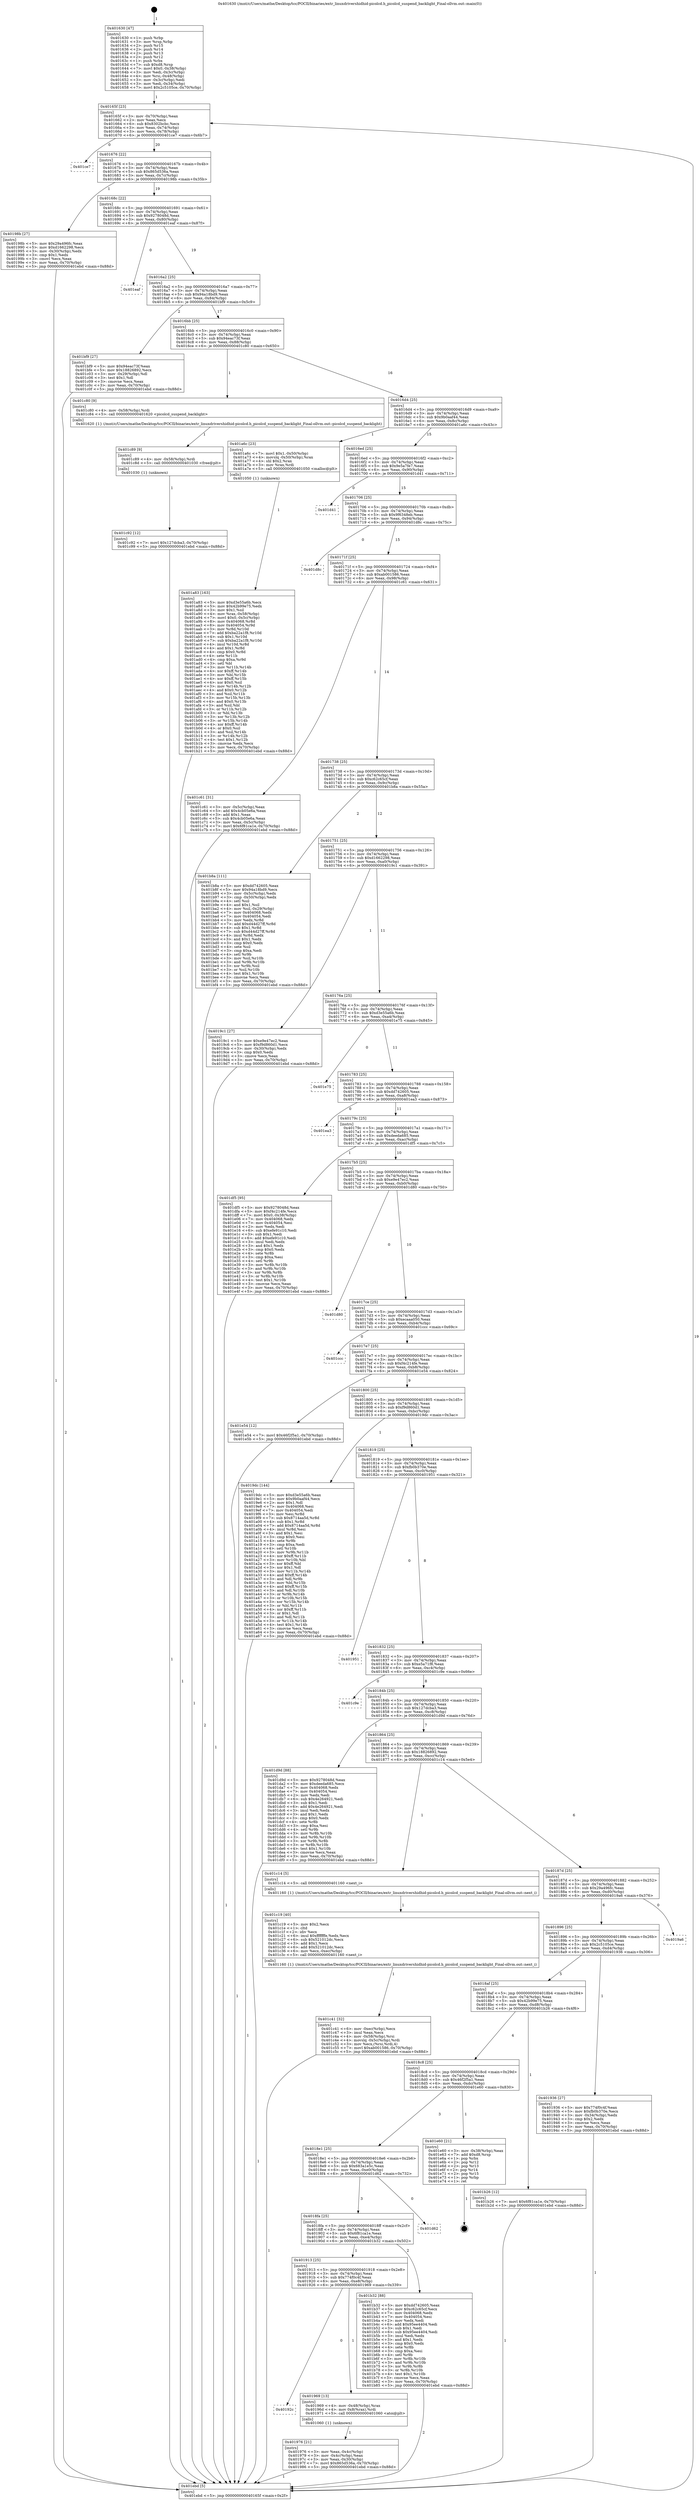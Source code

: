 digraph "0x401630" {
  label = "0x401630 (/mnt/c/Users/mathe/Desktop/tcc/POCII/binaries/extr_linuxdrivershidhid-picolcd.h_picolcd_suspend_backlight_Final-ollvm.out::main(0))"
  labelloc = "t"
  node[shape=record]

  Entry [label="",width=0.3,height=0.3,shape=circle,fillcolor=black,style=filled]
  "0x40165f" [label="{
     0x40165f [23]\l
     | [instrs]\l
     &nbsp;&nbsp;0x40165f \<+3\>: mov -0x70(%rbp),%eax\l
     &nbsp;&nbsp;0x401662 \<+2\>: mov %eax,%ecx\l
     &nbsp;&nbsp;0x401664 \<+6\>: sub $0x8302bcbc,%ecx\l
     &nbsp;&nbsp;0x40166a \<+3\>: mov %eax,-0x74(%rbp)\l
     &nbsp;&nbsp;0x40166d \<+3\>: mov %ecx,-0x78(%rbp)\l
     &nbsp;&nbsp;0x401670 \<+6\>: je 0000000000401ce7 \<main+0x6b7\>\l
  }"]
  "0x401ce7" [label="{
     0x401ce7\l
  }", style=dashed]
  "0x401676" [label="{
     0x401676 [22]\l
     | [instrs]\l
     &nbsp;&nbsp;0x401676 \<+5\>: jmp 000000000040167b \<main+0x4b\>\l
     &nbsp;&nbsp;0x40167b \<+3\>: mov -0x74(%rbp),%eax\l
     &nbsp;&nbsp;0x40167e \<+5\>: sub $0x865d536a,%eax\l
     &nbsp;&nbsp;0x401683 \<+3\>: mov %eax,-0x7c(%rbp)\l
     &nbsp;&nbsp;0x401686 \<+6\>: je 000000000040198b \<main+0x35b\>\l
  }"]
  Exit [label="",width=0.3,height=0.3,shape=circle,fillcolor=black,style=filled,peripheries=2]
  "0x40198b" [label="{
     0x40198b [27]\l
     | [instrs]\l
     &nbsp;&nbsp;0x40198b \<+5\>: mov $0x29a496fc,%eax\l
     &nbsp;&nbsp;0x401990 \<+5\>: mov $0xd1662298,%ecx\l
     &nbsp;&nbsp;0x401995 \<+3\>: mov -0x30(%rbp),%edx\l
     &nbsp;&nbsp;0x401998 \<+3\>: cmp $0x1,%edx\l
     &nbsp;&nbsp;0x40199b \<+3\>: cmovl %ecx,%eax\l
     &nbsp;&nbsp;0x40199e \<+3\>: mov %eax,-0x70(%rbp)\l
     &nbsp;&nbsp;0x4019a1 \<+5\>: jmp 0000000000401ebd \<main+0x88d\>\l
  }"]
  "0x40168c" [label="{
     0x40168c [22]\l
     | [instrs]\l
     &nbsp;&nbsp;0x40168c \<+5\>: jmp 0000000000401691 \<main+0x61\>\l
     &nbsp;&nbsp;0x401691 \<+3\>: mov -0x74(%rbp),%eax\l
     &nbsp;&nbsp;0x401694 \<+5\>: sub $0x9278048d,%eax\l
     &nbsp;&nbsp;0x401699 \<+3\>: mov %eax,-0x80(%rbp)\l
     &nbsp;&nbsp;0x40169c \<+6\>: je 0000000000401eaf \<main+0x87f\>\l
  }"]
  "0x401c92" [label="{
     0x401c92 [12]\l
     | [instrs]\l
     &nbsp;&nbsp;0x401c92 \<+7\>: movl $0x127dcba3,-0x70(%rbp)\l
     &nbsp;&nbsp;0x401c99 \<+5\>: jmp 0000000000401ebd \<main+0x88d\>\l
  }"]
  "0x401eaf" [label="{
     0x401eaf\l
  }", style=dashed]
  "0x4016a2" [label="{
     0x4016a2 [25]\l
     | [instrs]\l
     &nbsp;&nbsp;0x4016a2 \<+5\>: jmp 00000000004016a7 \<main+0x77\>\l
     &nbsp;&nbsp;0x4016a7 \<+3\>: mov -0x74(%rbp),%eax\l
     &nbsp;&nbsp;0x4016aa \<+5\>: sub $0x94a18bd9,%eax\l
     &nbsp;&nbsp;0x4016af \<+6\>: mov %eax,-0x84(%rbp)\l
     &nbsp;&nbsp;0x4016b5 \<+6\>: je 0000000000401bf9 \<main+0x5c9\>\l
  }"]
  "0x401c89" [label="{
     0x401c89 [9]\l
     | [instrs]\l
     &nbsp;&nbsp;0x401c89 \<+4\>: mov -0x58(%rbp),%rdi\l
     &nbsp;&nbsp;0x401c8d \<+5\>: call 0000000000401030 \<free@plt\>\l
     | [calls]\l
     &nbsp;&nbsp;0x401030 \{1\} (unknown)\l
  }"]
  "0x401bf9" [label="{
     0x401bf9 [27]\l
     | [instrs]\l
     &nbsp;&nbsp;0x401bf9 \<+5\>: mov $0x94eac73f,%eax\l
     &nbsp;&nbsp;0x401bfe \<+5\>: mov $0x18826892,%ecx\l
     &nbsp;&nbsp;0x401c03 \<+3\>: mov -0x29(%rbp),%dl\l
     &nbsp;&nbsp;0x401c06 \<+3\>: test $0x1,%dl\l
     &nbsp;&nbsp;0x401c09 \<+3\>: cmovne %ecx,%eax\l
     &nbsp;&nbsp;0x401c0c \<+3\>: mov %eax,-0x70(%rbp)\l
     &nbsp;&nbsp;0x401c0f \<+5\>: jmp 0000000000401ebd \<main+0x88d\>\l
  }"]
  "0x4016bb" [label="{
     0x4016bb [25]\l
     | [instrs]\l
     &nbsp;&nbsp;0x4016bb \<+5\>: jmp 00000000004016c0 \<main+0x90\>\l
     &nbsp;&nbsp;0x4016c0 \<+3\>: mov -0x74(%rbp),%eax\l
     &nbsp;&nbsp;0x4016c3 \<+5\>: sub $0x94eac73f,%eax\l
     &nbsp;&nbsp;0x4016c8 \<+6\>: mov %eax,-0x88(%rbp)\l
     &nbsp;&nbsp;0x4016ce \<+6\>: je 0000000000401c80 \<main+0x650\>\l
  }"]
  "0x401c41" [label="{
     0x401c41 [32]\l
     | [instrs]\l
     &nbsp;&nbsp;0x401c41 \<+6\>: mov -0xec(%rbp),%ecx\l
     &nbsp;&nbsp;0x401c47 \<+3\>: imul %eax,%ecx\l
     &nbsp;&nbsp;0x401c4a \<+4\>: mov -0x58(%rbp),%rsi\l
     &nbsp;&nbsp;0x401c4e \<+4\>: movslq -0x5c(%rbp),%rdi\l
     &nbsp;&nbsp;0x401c52 \<+3\>: mov %ecx,(%rsi,%rdi,4)\l
     &nbsp;&nbsp;0x401c55 \<+7\>: movl $0xab001586,-0x70(%rbp)\l
     &nbsp;&nbsp;0x401c5c \<+5\>: jmp 0000000000401ebd \<main+0x88d\>\l
  }"]
  "0x401c80" [label="{
     0x401c80 [9]\l
     | [instrs]\l
     &nbsp;&nbsp;0x401c80 \<+4\>: mov -0x58(%rbp),%rdi\l
     &nbsp;&nbsp;0x401c84 \<+5\>: call 0000000000401620 \<picolcd_suspend_backlight\>\l
     | [calls]\l
     &nbsp;&nbsp;0x401620 \{1\} (/mnt/c/Users/mathe/Desktop/tcc/POCII/binaries/extr_linuxdrivershidhid-picolcd.h_picolcd_suspend_backlight_Final-ollvm.out::picolcd_suspend_backlight)\l
  }"]
  "0x4016d4" [label="{
     0x4016d4 [25]\l
     | [instrs]\l
     &nbsp;&nbsp;0x4016d4 \<+5\>: jmp 00000000004016d9 \<main+0xa9\>\l
     &nbsp;&nbsp;0x4016d9 \<+3\>: mov -0x74(%rbp),%eax\l
     &nbsp;&nbsp;0x4016dc \<+5\>: sub $0x9b0aaf44,%eax\l
     &nbsp;&nbsp;0x4016e1 \<+6\>: mov %eax,-0x8c(%rbp)\l
     &nbsp;&nbsp;0x4016e7 \<+6\>: je 0000000000401a6c \<main+0x43c\>\l
  }"]
  "0x401c19" [label="{
     0x401c19 [40]\l
     | [instrs]\l
     &nbsp;&nbsp;0x401c19 \<+5\>: mov $0x2,%ecx\l
     &nbsp;&nbsp;0x401c1e \<+1\>: cltd\l
     &nbsp;&nbsp;0x401c1f \<+2\>: idiv %ecx\l
     &nbsp;&nbsp;0x401c21 \<+6\>: imul $0xfffffffe,%edx,%ecx\l
     &nbsp;&nbsp;0x401c27 \<+6\>: sub $0x521012dc,%ecx\l
     &nbsp;&nbsp;0x401c2d \<+3\>: add $0x1,%ecx\l
     &nbsp;&nbsp;0x401c30 \<+6\>: add $0x521012dc,%ecx\l
     &nbsp;&nbsp;0x401c36 \<+6\>: mov %ecx,-0xec(%rbp)\l
     &nbsp;&nbsp;0x401c3c \<+5\>: call 0000000000401160 \<next_i\>\l
     | [calls]\l
     &nbsp;&nbsp;0x401160 \{1\} (/mnt/c/Users/mathe/Desktop/tcc/POCII/binaries/extr_linuxdrivershidhid-picolcd.h_picolcd_suspend_backlight_Final-ollvm.out::next_i)\l
  }"]
  "0x401a6c" [label="{
     0x401a6c [23]\l
     | [instrs]\l
     &nbsp;&nbsp;0x401a6c \<+7\>: movl $0x1,-0x50(%rbp)\l
     &nbsp;&nbsp;0x401a73 \<+4\>: movslq -0x50(%rbp),%rax\l
     &nbsp;&nbsp;0x401a77 \<+4\>: shl $0x2,%rax\l
     &nbsp;&nbsp;0x401a7b \<+3\>: mov %rax,%rdi\l
     &nbsp;&nbsp;0x401a7e \<+5\>: call 0000000000401050 \<malloc@plt\>\l
     | [calls]\l
     &nbsp;&nbsp;0x401050 \{1\} (unknown)\l
  }"]
  "0x4016ed" [label="{
     0x4016ed [25]\l
     | [instrs]\l
     &nbsp;&nbsp;0x4016ed \<+5\>: jmp 00000000004016f2 \<main+0xc2\>\l
     &nbsp;&nbsp;0x4016f2 \<+3\>: mov -0x74(%rbp),%eax\l
     &nbsp;&nbsp;0x4016f5 \<+5\>: sub $0x9e5a7fe7,%eax\l
     &nbsp;&nbsp;0x4016fa \<+6\>: mov %eax,-0x90(%rbp)\l
     &nbsp;&nbsp;0x401700 \<+6\>: je 0000000000401d41 \<main+0x711\>\l
  }"]
  "0x401a83" [label="{
     0x401a83 [163]\l
     | [instrs]\l
     &nbsp;&nbsp;0x401a83 \<+5\>: mov $0xd3e55a6b,%ecx\l
     &nbsp;&nbsp;0x401a88 \<+5\>: mov $0x42b99e75,%edx\l
     &nbsp;&nbsp;0x401a8d \<+3\>: mov $0x1,%sil\l
     &nbsp;&nbsp;0x401a90 \<+4\>: mov %rax,-0x58(%rbp)\l
     &nbsp;&nbsp;0x401a94 \<+7\>: movl $0x0,-0x5c(%rbp)\l
     &nbsp;&nbsp;0x401a9b \<+8\>: mov 0x404068,%r8d\l
     &nbsp;&nbsp;0x401aa3 \<+8\>: mov 0x404054,%r9d\l
     &nbsp;&nbsp;0x401aab \<+3\>: mov %r8d,%r10d\l
     &nbsp;&nbsp;0x401aae \<+7\>: add $0xba22a1f8,%r10d\l
     &nbsp;&nbsp;0x401ab5 \<+4\>: sub $0x1,%r10d\l
     &nbsp;&nbsp;0x401ab9 \<+7\>: sub $0xba22a1f8,%r10d\l
     &nbsp;&nbsp;0x401ac0 \<+4\>: imul %r10d,%r8d\l
     &nbsp;&nbsp;0x401ac4 \<+4\>: and $0x1,%r8d\l
     &nbsp;&nbsp;0x401ac8 \<+4\>: cmp $0x0,%r8d\l
     &nbsp;&nbsp;0x401acc \<+4\>: sete %r11b\l
     &nbsp;&nbsp;0x401ad0 \<+4\>: cmp $0xa,%r9d\l
     &nbsp;&nbsp;0x401ad4 \<+3\>: setl %bl\l
     &nbsp;&nbsp;0x401ad7 \<+3\>: mov %r11b,%r14b\l
     &nbsp;&nbsp;0x401ada \<+4\>: xor $0xff,%r14b\l
     &nbsp;&nbsp;0x401ade \<+3\>: mov %bl,%r15b\l
     &nbsp;&nbsp;0x401ae1 \<+4\>: xor $0xff,%r15b\l
     &nbsp;&nbsp;0x401ae5 \<+4\>: xor $0x0,%sil\l
     &nbsp;&nbsp;0x401ae9 \<+3\>: mov %r14b,%r12b\l
     &nbsp;&nbsp;0x401aec \<+4\>: and $0x0,%r12b\l
     &nbsp;&nbsp;0x401af0 \<+3\>: and %sil,%r11b\l
     &nbsp;&nbsp;0x401af3 \<+3\>: mov %r15b,%r13b\l
     &nbsp;&nbsp;0x401af6 \<+4\>: and $0x0,%r13b\l
     &nbsp;&nbsp;0x401afa \<+3\>: and %sil,%bl\l
     &nbsp;&nbsp;0x401afd \<+3\>: or %r11b,%r12b\l
     &nbsp;&nbsp;0x401b00 \<+3\>: or %bl,%r13b\l
     &nbsp;&nbsp;0x401b03 \<+3\>: xor %r13b,%r12b\l
     &nbsp;&nbsp;0x401b06 \<+3\>: or %r15b,%r14b\l
     &nbsp;&nbsp;0x401b09 \<+4\>: xor $0xff,%r14b\l
     &nbsp;&nbsp;0x401b0d \<+4\>: or $0x0,%sil\l
     &nbsp;&nbsp;0x401b11 \<+3\>: and %sil,%r14b\l
     &nbsp;&nbsp;0x401b14 \<+3\>: or %r14b,%r12b\l
     &nbsp;&nbsp;0x401b17 \<+4\>: test $0x1,%r12b\l
     &nbsp;&nbsp;0x401b1b \<+3\>: cmovne %edx,%ecx\l
     &nbsp;&nbsp;0x401b1e \<+3\>: mov %ecx,-0x70(%rbp)\l
     &nbsp;&nbsp;0x401b21 \<+5\>: jmp 0000000000401ebd \<main+0x88d\>\l
  }"]
  "0x401d41" [label="{
     0x401d41\l
  }", style=dashed]
  "0x401706" [label="{
     0x401706 [25]\l
     | [instrs]\l
     &nbsp;&nbsp;0x401706 \<+5\>: jmp 000000000040170b \<main+0xdb\>\l
     &nbsp;&nbsp;0x40170b \<+3\>: mov -0x74(%rbp),%eax\l
     &nbsp;&nbsp;0x40170e \<+5\>: sub $0x9f6348eb,%eax\l
     &nbsp;&nbsp;0x401713 \<+6\>: mov %eax,-0x94(%rbp)\l
     &nbsp;&nbsp;0x401719 \<+6\>: je 0000000000401d8c \<main+0x75c\>\l
  }"]
  "0x401976" [label="{
     0x401976 [21]\l
     | [instrs]\l
     &nbsp;&nbsp;0x401976 \<+3\>: mov %eax,-0x4c(%rbp)\l
     &nbsp;&nbsp;0x401979 \<+3\>: mov -0x4c(%rbp),%eax\l
     &nbsp;&nbsp;0x40197c \<+3\>: mov %eax,-0x30(%rbp)\l
     &nbsp;&nbsp;0x40197f \<+7\>: movl $0x865d536a,-0x70(%rbp)\l
     &nbsp;&nbsp;0x401986 \<+5\>: jmp 0000000000401ebd \<main+0x88d\>\l
  }"]
  "0x401d8c" [label="{
     0x401d8c\l
  }", style=dashed]
  "0x40171f" [label="{
     0x40171f [25]\l
     | [instrs]\l
     &nbsp;&nbsp;0x40171f \<+5\>: jmp 0000000000401724 \<main+0xf4\>\l
     &nbsp;&nbsp;0x401724 \<+3\>: mov -0x74(%rbp),%eax\l
     &nbsp;&nbsp;0x401727 \<+5\>: sub $0xab001586,%eax\l
     &nbsp;&nbsp;0x40172c \<+6\>: mov %eax,-0x98(%rbp)\l
     &nbsp;&nbsp;0x401732 \<+6\>: je 0000000000401c61 \<main+0x631\>\l
  }"]
  "0x40192c" [label="{
     0x40192c\l
  }", style=dashed]
  "0x401c61" [label="{
     0x401c61 [31]\l
     | [instrs]\l
     &nbsp;&nbsp;0x401c61 \<+3\>: mov -0x5c(%rbp),%eax\l
     &nbsp;&nbsp;0x401c64 \<+5\>: add $0x4cb05e6a,%eax\l
     &nbsp;&nbsp;0x401c69 \<+3\>: add $0x1,%eax\l
     &nbsp;&nbsp;0x401c6c \<+5\>: sub $0x4cb05e6a,%eax\l
     &nbsp;&nbsp;0x401c71 \<+3\>: mov %eax,-0x5c(%rbp)\l
     &nbsp;&nbsp;0x401c74 \<+7\>: movl $0x6f81ca1e,-0x70(%rbp)\l
     &nbsp;&nbsp;0x401c7b \<+5\>: jmp 0000000000401ebd \<main+0x88d\>\l
  }"]
  "0x401738" [label="{
     0x401738 [25]\l
     | [instrs]\l
     &nbsp;&nbsp;0x401738 \<+5\>: jmp 000000000040173d \<main+0x10d\>\l
     &nbsp;&nbsp;0x40173d \<+3\>: mov -0x74(%rbp),%eax\l
     &nbsp;&nbsp;0x401740 \<+5\>: sub $0xc62c65cf,%eax\l
     &nbsp;&nbsp;0x401745 \<+6\>: mov %eax,-0x9c(%rbp)\l
     &nbsp;&nbsp;0x40174b \<+6\>: je 0000000000401b8a \<main+0x55a\>\l
  }"]
  "0x401969" [label="{
     0x401969 [13]\l
     | [instrs]\l
     &nbsp;&nbsp;0x401969 \<+4\>: mov -0x48(%rbp),%rax\l
     &nbsp;&nbsp;0x40196d \<+4\>: mov 0x8(%rax),%rdi\l
     &nbsp;&nbsp;0x401971 \<+5\>: call 0000000000401060 \<atoi@plt\>\l
     | [calls]\l
     &nbsp;&nbsp;0x401060 \{1\} (unknown)\l
  }"]
  "0x401b8a" [label="{
     0x401b8a [111]\l
     | [instrs]\l
     &nbsp;&nbsp;0x401b8a \<+5\>: mov $0xdd742605,%eax\l
     &nbsp;&nbsp;0x401b8f \<+5\>: mov $0x94a18bd9,%ecx\l
     &nbsp;&nbsp;0x401b94 \<+3\>: mov -0x5c(%rbp),%edx\l
     &nbsp;&nbsp;0x401b97 \<+3\>: cmp -0x50(%rbp),%edx\l
     &nbsp;&nbsp;0x401b9a \<+4\>: setl %sil\l
     &nbsp;&nbsp;0x401b9e \<+4\>: and $0x1,%sil\l
     &nbsp;&nbsp;0x401ba2 \<+4\>: mov %sil,-0x29(%rbp)\l
     &nbsp;&nbsp;0x401ba6 \<+7\>: mov 0x404068,%edx\l
     &nbsp;&nbsp;0x401bad \<+7\>: mov 0x404054,%edi\l
     &nbsp;&nbsp;0x401bb4 \<+3\>: mov %edx,%r8d\l
     &nbsp;&nbsp;0x401bb7 \<+7\>: add $0xd44d27ff,%r8d\l
     &nbsp;&nbsp;0x401bbe \<+4\>: sub $0x1,%r8d\l
     &nbsp;&nbsp;0x401bc2 \<+7\>: sub $0xd44d27ff,%r8d\l
     &nbsp;&nbsp;0x401bc9 \<+4\>: imul %r8d,%edx\l
     &nbsp;&nbsp;0x401bcd \<+3\>: and $0x1,%edx\l
     &nbsp;&nbsp;0x401bd0 \<+3\>: cmp $0x0,%edx\l
     &nbsp;&nbsp;0x401bd3 \<+4\>: sete %sil\l
     &nbsp;&nbsp;0x401bd7 \<+3\>: cmp $0xa,%edi\l
     &nbsp;&nbsp;0x401bda \<+4\>: setl %r9b\l
     &nbsp;&nbsp;0x401bde \<+3\>: mov %sil,%r10b\l
     &nbsp;&nbsp;0x401be1 \<+3\>: and %r9b,%r10b\l
     &nbsp;&nbsp;0x401be4 \<+3\>: xor %r9b,%sil\l
     &nbsp;&nbsp;0x401be7 \<+3\>: or %sil,%r10b\l
     &nbsp;&nbsp;0x401bea \<+4\>: test $0x1,%r10b\l
     &nbsp;&nbsp;0x401bee \<+3\>: cmovne %ecx,%eax\l
     &nbsp;&nbsp;0x401bf1 \<+3\>: mov %eax,-0x70(%rbp)\l
     &nbsp;&nbsp;0x401bf4 \<+5\>: jmp 0000000000401ebd \<main+0x88d\>\l
  }"]
  "0x401751" [label="{
     0x401751 [25]\l
     | [instrs]\l
     &nbsp;&nbsp;0x401751 \<+5\>: jmp 0000000000401756 \<main+0x126\>\l
     &nbsp;&nbsp;0x401756 \<+3\>: mov -0x74(%rbp),%eax\l
     &nbsp;&nbsp;0x401759 \<+5\>: sub $0xd1662298,%eax\l
     &nbsp;&nbsp;0x40175e \<+6\>: mov %eax,-0xa0(%rbp)\l
     &nbsp;&nbsp;0x401764 \<+6\>: je 00000000004019c1 \<main+0x391\>\l
  }"]
  "0x401913" [label="{
     0x401913 [25]\l
     | [instrs]\l
     &nbsp;&nbsp;0x401913 \<+5\>: jmp 0000000000401918 \<main+0x2e8\>\l
     &nbsp;&nbsp;0x401918 \<+3\>: mov -0x74(%rbp),%eax\l
     &nbsp;&nbsp;0x40191b \<+5\>: sub $0x774f0c4f,%eax\l
     &nbsp;&nbsp;0x401920 \<+6\>: mov %eax,-0xe8(%rbp)\l
     &nbsp;&nbsp;0x401926 \<+6\>: je 0000000000401969 \<main+0x339\>\l
  }"]
  "0x4019c1" [label="{
     0x4019c1 [27]\l
     | [instrs]\l
     &nbsp;&nbsp;0x4019c1 \<+5\>: mov $0xe9e47ec2,%eax\l
     &nbsp;&nbsp;0x4019c6 \<+5\>: mov $0xf9d860d1,%ecx\l
     &nbsp;&nbsp;0x4019cb \<+3\>: mov -0x30(%rbp),%edx\l
     &nbsp;&nbsp;0x4019ce \<+3\>: cmp $0x0,%edx\l
     &nbsp;&nbsp;0x4019d1 \<+3\>: cmove %ecx,%eax\l
     &nbsp;&nbsp;0x4019d4 \<+3\>: mov %eax,-0x70(%rbp)\l
     &nbsp;&nbsp;0x4019d7 \<+5\>: jmp 0000000000401ebd \<main+0x88d\>\l
  }"]
  "0x40176a" [label="{
     0x40176a [25]\l
     | [instrs]\l
     &nbsp;&nbsp;0x40176a \<+5\>: jmp 000000000040176f \<main+0x13f\>\l
     &nbsp;&nbsp;0x40176f \<+3\>: mov -0x74(%rbp),%eax\l
     &nbsp;&nbsp;0x401772 \<+5\>: sub $0xd3e55a6b,%eax\l
     &nbsp;&nbsp;0x401777 \<+6\>: mov %eax,-0xa4(%rbp)\l
     &nbsp;&nbsp;0x40177d \<+6\>: je 0000000000401e75 \<main+0x845\>\l
  }"]
  "0x401b32" [label="{
     0x401b32 [88]\l
     | [instrs]\l
     &nbsp;&nbsp;0x401b32 \<+5\>: mov $0xdd742605,%eax\l
     &nbsp;&nbsp;0x401b37 \<+5\>: mov $0xc62c65cf,%ecx\l
     &nbsp;&nbsp;0x401b3c \<+7\>: mov 0x404068,%edx\l
     &nbsp;&nbsp;0x401b43 \<+7\>: mov 0x404054,%esi\l
     &nbsp;&nbsp;0x401b4a \<+2\>: mov %edx,%edi\l
     &nbsp;&nbsp;0x401b4c \<+6\>: add $0x95ee4404,%edi\l
     &nbsp;&nbsp;0x401b52 \<+3\>: sub $0x1,%edi\l
     &nbsp;&nbsp;0x401b55 \<+6\>: sub $0x95ee4404,%edi\l
     &nbsp;&nbsp;0x401b5b \<+3\>: imul %edi,%edx\l
     &nbsp;&nbsp;0x401b5e \<+3\>: and $0x1,%edx\l
     &nbsp;&nbsp;0x401b61 \<+3\>: cmp $0x0,%edx\l
     &nbsp;&nbsp;0x401b64 \<+4\>: sete %r8b\l
     &nbsp;&nbsp;0x401b68 \<+3\>: cmp $0xa,%esi\l
     &nbsp;&nbsp;0x401b6b \<+4\>: setl %r9b\l
     &nbsp;&nbsp;0x401b6f \<+3\>: mov %r8b,%r10b\l
     &nbsp;&nbsp;0x401b72 \<+3\>: and %r9b,%r10b\l
     &nbsp;&nbsp;0x401b75 \<+3\>: xor %r9b,%r8b\l
     &nbsp;&nbsp;0x401b78 \<+3\>: or %r8b,%r10b\l
     &nbsp;&nbsp;0x401b7b \<+4\>: test $0x1,%r10b\l
     &nbsp;&nbsp;0x401b7f \<+3\>: cmovne %ecx,%eax\l
     &nbsp;&nbsp;0x401b82 \<+3\>: mov %eax,-0x70(%rbp)\l
     &nbsp;&nbsp;0x401b85 \<+5\>: jmp 0000000000401ebd \<main+0x88d\>\l
  }"]
  "0x401e75" [label="{
     0x401e75\l
  }", style=dashed]
  "0x401783" [label="{
     0x401783 [25]\l
     | [instrs]\l
     &nbsp;&nbsp;0x401783 \<+5\>: jmp 0000000000401788 \<main+0x158\>\l
     &nbsp;&nbsp;0x401788 \<+3\>: mov -0x74(%rbp),%eax\l
     &nbsp;&nbsp;0x40178b \<+5\>: sub $0xdd742605,%eax\l
     &nbsp;&nbsp;0x401790 \<+6\>: mov %eax,-0xa8(%rbp)\l
     &nbsp;&nbsp;0x401796 \<+6\>: je 0000000000401ea3 \<main+0x873\>\l
  }"]
  "0x4018fa" [label="{
     0x4018fa [25]\l
     | [instrs]\l
     &nbsp;&nbsp;0x4018fa \<+5\>: jmp 00000000004018ff \<main+0x2cf\>\l
     &nbsp;&nbsp;0x4018ff \<+3\>: mov -0x74(%rbp),%eax\l
     &nbsp;&nbsp;0x401902 \<+5\>: sub $0x6f81ca1e,%eax\l
     &nbsp;&nbsp;0x401907 \<+6\>: mov %eax,-0xe4(%rbp)\l
     &nbsp;&nbsp;0x40190d \<+6\>: je 0000000000401b32 \<main+0x502\>\l
  }"]
  "0x401ea3" [label="{
     0x401ea3\l
  }", style=dashed]
  "0x40179c" [label="{
     0x40179c [25]\l
     | [instrs]\l
     &nbsp;&nbsp;0x40179c \<+5\>: jmp 00000000004017a1 \<main+0x171\>\l
     &nbsp;&nbsp;0x4017a1 \<+3\>: mov -0x74(%rbp),%eax\l
     &nbsp;&nbsp;0x4017a4 \<+5\>: sub $0xdeeda685,%eax\l
     &nbsp;&nbsp;0x4017a9 \<+6\>: mov %eax,-0xac(%rbp)\l
     &nbsp;&nbsp;0x4017af \<+6\>: je 0000000000401df5 \<main+0x7c5\>\l
  }"]
  "0x401d62" [label="{
     0x401d62\l
  }", style=dashed]
  "0x401df5" [label="{
     0x401df5 [95]\l
     | [instrs]\l
     &nbsp;&nbsp;0x401df5 \<+5\>: mov $0x9278048d,%eax\l
     &nbsp;&nbsp;0x401dfa \<+5\>: mov $0xf4c214fe,%ecx\l
     &nbsp;&nbsp;0x401dff \<+7\>: movl $0x0,-0x38(%rbp)\l
     &nbsp;&nbsp;0x401e06 \<+7\>: mov 0x404068,%edx\l
     &nbsp;&nbsp;0x401e0d \<+7\>: mov 0x404054,%esi\l
     &nbsp;&nbsp;0x401e14 \<+2\>: mov %edx,%edi\l
     &nbsp;&nbsp;0x401e16 \<+6\>: sub $0xefe91c10,%edi\l
     &nbsp;&nbsp;0x401e1c \<+3\>: sub $0x1,%edi\l
     &nbsp;&nbsp;0x401e1f \<+6\>: add $0xefe91c10,%edi\l
     &nbsp;&nbsp;0x401e25 \<+3\>: imul %edi,%edx\l
     &nbsp;&nbsp;0x401e28 \<+3\>: and $0x1,%edx\l
     &nbsp;&nbsp;0x401e2b \<+3\>: cmp $0x0,%edx\l
     &nbsp;&nbsp;0x401e2e \<+4\>: sete %r8b\l
     &nbsp;&nbsp;0x401e32 \<+3\>: cmp $0xa,%esi\l
     &nbsp;&nbsp;0x401e35 \<+4\>: setl %r9b\l
     &nbsp;&nbsp;0x401e39 \<+3\>: mov %r8b,%r10b\l
     &nbsp;&nbsp;0x401e3c \<+3\>: and %r9b,%r10b\l
     &nbsp;&nbsp;0x401e3f \<+3\>: xor %r9b,%r8b\l
     &nbsp;&nbsp;0x401e42 \<+3\>: or %r8b,%r10b\l
     &nbsp;&nbsp;0x401e45 \<+4\>: test $0x1,%r10b\l
     &nbsp;&nbsp;0x401e49 \<+3\>: cmovne %ecx,%eax\l
     &nbsp;&nbsp;0x401e4c \<+3\>: mov %eax,-0x70(%rbp)\l
     &nbsp;&nbsp;0x401e4f \<+5\>: jmp 0000000000401ebd \<main+0x88d\>\l
  }"]
  "0x4017b5" [label="{
     0x4017b5 [25]\l
     | [instrs]\l
     &nbsp;&nbsp;0x4017b5 \<+5\>: jmp 00000000004017ba \<main+0x18a\>\l
     &nbsp;&nbsp;0x4017ba \<+3\>: mov -0x74(%rbp),%eax\l
     &nbsp;&nbsp;0x4017bd \<+5\>: sub $0xe9e47ec2,%eax\l
     &nbsp;&nbsp;0x4017c2 \<+6\>: mov %eax,-0xb0(%rbp)\l
     &nbsp;&nbsp;0x4017c8 \<+6\>: je 0000000000401d80 \<main+0x750\>\l
  }"]
  "0x4018e1" [label="{
     0x4018e1 [25]\l
     | [instrs]\l
     &nbsp;&nbsp;0x4018e1 \<+5\>: jmp 00000000004018e6 \<main+0x2b6\>\l
     &nbsp;&nbsp;0x4018e6 \<+3\>: mov -0x74(%rbp),%eax\l
     &nbsp;&nbsp;0x4018e9 \<+5\>: sub $0x683a1e5c,%eax\l
     &nbsp;&nbsp;0x4018ee \<+6\>: mov %eax,-0xe0(%rbp)\l
     &nbsp;&nbsp;0x4018f4 \<+6\>: je 0000000000401d62 \<main+0x732\>\l
  }"]
  "0x401d80" [label="{
     0x401d80\l
  }", style=dashed]
  "0x4017ce" [label="{
     0x4017ce [25]\l
     | [instrs]\l
     &nbsp;&nbsp;0x4017ce \<+5\>: jmp 00000000004017d3 \<main+0x1a3\>\l
     &nbsp;&nbsp;0x4017d3 \<+3\>: mov -0x74(%rbp),%eax\l
     &nbsp;&nbsp;0x4017d6 \<+5\>: sub $0xecaaa050,%eax\l
     &nbsp;&nbsp;0x4017db \<+6\>: mov %eax,-0xb4(%rbp)\l
     &nbsp;&nbsp;0x4017e1 \<+6\>: je 0000000000401ccc \<main+0x69c\>\l
  }"]
  "0x401e60" [label="{
     0x401e60 [21]\l
     | [instrs]\l
     &nbsp;&nbsp;0x401e60 \<+3\>: mov -0x38(%rbp),%eax\l
     &nbsp;&nbsp;0x401e63 \<+7\>: add $0xd8,%rsp\l
     &nbsp;&nbsp;0x401e6a \<+1\>: pop %rbx\l
     &nbsp;&nbsp;0x401e6b \<+2\>: pop %r12\l
     &nbsp;&nbsp;0x401e6d \<+2\>: pop %r13\l
     &nbsp;&nbsp;0x401e6f \<+2\>: pop %r14\l
     &nbsp;&nbsp;0x401e71 \<+2\>: pop %r15\l
     &nbsp;&nbsp;0x401e73 \<+1\>: pop %rbp\l
     &nbsp;&nbsp;0x401e74 \<+1\>: ret\l
  }"]
  "0x401ccc" [label="{
     0x401ccc\l
  }", style=dashed]
  "0x4017e7" [label="{
     0x4017e7 [25]\l
     | [instrs]\l
     &nbsp;&nbsp;0x4017e7 \<+5\>: jmp 00000000004017ec \<main+0x1bc\>\l
     &nbsp;&nbsp;0x4017ec \<+3\>: mov -0x74(%rbp),%eax\l
     &nbsp;&nbsp;0x4017ef \<+5\>: sub $0xf4c214fe,%eax\l
     &nbsp;&nbsp;0x4017f4 \<+6\>: mov %eax,-0xb8(%rbp)\l
     &nbsp;&nbsp;0x4017fa \<+6\>: je 0000000000401e54 \<main+0x824\>\l
  }"]
  "0x4018c8" [label="{
     0x4018c8 [25]\l
     | [instrs]\l
     &nbsp;&nbsp;0x4018c8 \<+5\>: jmp 00000000004018cd \<main+0x29d\>\l
     &nbsp;&nbsp;0x4018cd \<+3\>: mov -0x74(%rbp),%eax\l
     &nbsp;&nbsp;0x4018d0 \<+5\>: sub $0x46f2f5a1,%eax\l
     &nbsp;&nbsp;0x4018d5 \<+6\>: mov %eax,-0xdc(%rbp)\l
     &nbsp;&nbsp;0x4018db \<+6\>: je 0000000000401e60 \<main+0x830\>\l
  }"]
  "0x401e54" [label="{
     0x401e54 [12]\l
     | [instrs]\l
     &nbsp;&nbsp;0x401e54 \<+7\>: movl $0x46f2f5a1,-0x70(%rbp)\l
     &nbsp;&nbsp;0x401e5b \<+5\>: jmp 0000000000401ebd \<main+0x88d\>\l
  }"]
  "0x401800" [label="{
     0x401800 [25]\l
     | [instrs]\l
     &nbsp;&nbsp;0x401800 \<+5\>: jmp 0000000000401805 \<main+0x1d5\>\l
     &nbsp;&nbsp;0x401805 \<+3\>: mov -0x74(%rbp),%eax\l
     &nbsp;&nbsp;0x401808 \<+5\>: sub $0xf9d860d1,%eax\l
     &nbsp;&nbsp;0x40180d \<+6\>: mov %eax,-0xbc(%rbp)\l
     &nbsp;&nbsp;0x401813 \<+6\>: je 00000000004019dc \<main+0x3ac\>\l
  }"]
  "0x401b26" [label="{
     0x401b26 [12]\l
     | [instrs]\l
     &nbsp;&nbsp;0x401b26 \<+7\>: movl $0x6f81ca1e,-0x70(%rbp)\l
     &nbsp;&nbsp;0x401b2d \<+5\>: jmp 0000000000401ebd \<main+0x88d\>\l
  }"]
  "0x4019dc" [label="{
     0x4019dc [144]\l
     | [instrs]\l
     &nbsp;&nbsp;0x4019dc \<+5\>: mov $0xd3e55a6b,%eax\l
     &nbsp;&nbsp;0x4019e1 \<+5\>: mov $0x9b0aaf44,%ecx\l
     &nbsp;&nbsp;0x4019e6 \<+2\>: mov $0x1,%dl\l
     &nbsp;&nbsp;0x4019e8 \<+7\>: mov 0x404068,%esi\l
     &nbsp;&nbsp;0x4019ef \<+7\>: mov 0x404054,%edi\l
     &nbsp;&nbsp;0x4019f6 \<+3\>: mov %esi,%r8d\l
     &nbsp;&nbsp;0x4019f9 \<+7\>: sub $0x8714aa5d,%r8d\l
     &nbsp;&nbsp;0x401a00 \<+4\>: sub $0x1,%r8d\l
     &nbsp;&nbsp;0x401a04 \<+7\>: add $0x8714aa5d,%r8d\l
     &nbsp;&nbsp;0x401a0b \<+4\>: imul %r8d,%esi\l
     &nbsp;&nbsp;0x401a0f \<+3\>: and $0x1,%esi\l
     &nbsp;&nbsp;0x401a12 \<+3\>: cmp $0x0,%esi\l
     &nbsp;&nbsp;0x401a15 \<+4\>: sete %r9b\l
     &nbsp;&nbsp;0x401a19 \<+3\>: cmp $0xa,%edi\l
     &nbsp;&nbsp;0x401a1c \<+4\>: setl %r10b\l
     &nbsp;&nbsp;0x401a20 \<+3\>: mov %r9b,%r11b\l
     &nbsp;&nbsp;0x401a23 \<+4\>: xor $0xff,%r11b\l
     &nbsp;&nbsp;0x401a27 \<+3\>: mov %r10b,%bl\l
     &nbsp;&nbsp;0x401a2a \<+3\>: xor $0xff,%bl\l
     &nbsp;&nbsp;0x401a2d \<+3\>: xor $0x1,%dl\l
     &nbsp;&nbsp;0x401a30 \<+3\>: mov %r11b,%r14b\l
     &nbsp;&nbsp;0x401a33 \<+4\>: and $0xff,%r14b\l
     &nbsp;&nbsp;0x401a37 \<+3\>: and %dl,%r9b\l
     &nbsp;&nbsp;0x401a3a \<+3\>: mov %bl,%r15b\l
     &nbsp;&nbsp;0x401a3d \<+4\>: and $0xff,%r15b\l
     &nbsp;&nbsp;0x401a41 \<+3\>: and %dl,%r10b\l
     &nbsp;&nbsp;0x401a44 \<+3\>: or %r9b,%r14b\l
     &nbsp;&nbsp;0x401a47 \<+3\>: or %r10b,%r15b\l
     &nbsp;&nbsp;0x401a4a \<+3\>: xor %r15b,%r14b\l
     &nbsp;&nbsp;0x401a4d \<+3\>: or %bl,%r11b\l
     &nbsp;&nbsp;0x401a50 \<+4\>: xor $0xff,%r11b\l
     &nbsp;&nbsp;0x401a54 \<+3\>: or $0x1,%dl\l
     &nbsp;&nbsp;0x401a57 \<+3\>: and %dl,%r11b\l
     &nbsp;&nbsp;0x401a5a \<+3\>: or %r11b,%r14b\l
     &nbsp;&nbsp;0x401a5d \<+4\>: test $0x1,%r14b\l
     &nbsp;&nbsp;0x401a61 \<+3\>: cmovne %ecx,%eax\l
     &nbsp;&nbsp;0x401a64 \<+3\>: mov %eax,-0x70(%rbp)\l
     &nbsp;&nbsp;0x401a67 \<+5\>: jmp 0000000000401ebd \<main+0x88d\>\l
  }"]
  "0x401819" [label="{
     0x401819 [25]\l
     | [instrs]\l
     &nbsp;&nbsp;0x401819 \<+5\>: jmp 000000000040181e \<main+0x1ee\>\l
     &nbsp;&nbsp;0x40181e \<+3\>: mov -0x74(%rbp),%eax\l
     &nbsp;&nbsp;0x401821 \<+5\>: sub $0xfb0b370e,%eax\l
     &nbsp;&nbsp;0x401826 \<+6\>: mov %eax,-0xc0(%rbp)\l
     &nbsp;&nbsp;0x40182c \<+6\>: je 0000000000401951 \<main+0x321\>\l
  }"]
  "0x401630" [label="{
     0x401630 [47]\l
     | [instrs]\l
     &nbsp;&nbsp;0x401630 \<+1\>: push %rbp\l
     &nbsp;&nbsp;0x401631 \<+3\>: mov %rsp,%rbp\l
     &nbsp;&nbsp;0x401634 \<+2\>: push %r15\l
     &nbsp;&nbsp;0x401636 \<+2\>: push %r14\l
     &nbsp;&nbsp;0x401638 \<+2\>: push %r13\l
     &nbsp;&nbsp;0x40163a \<+2\>: push %r12\l
     &nbsp;&nbsp;0x40163c \<+1\>: push %rbx\l
     &nbsp;&nbsp;0x40163d \<+7\>: sub $0xd8,%rsp\l
     &nbsp;&nbsp;0x401644 \<+7\>: movl $0x0,-0x38(%rbp)\l
     &nbsp;&nbsp;0x40164b \<+3\>: mov %edi,-0x3c(%rbp)\l
     &nbsp;&nbsp;0x40164e \<+4\>: mov %rsi,-0x48(%rbp)\l
     &nbsp;&nbsp;0x401652 \<+3\>: mov -0x3c(%rbp),%edi\l
     &nbsp;&nbsp;0x401655 \<+3\>: mov %edi,-0x34(%rbp)\l
     &nbsp;&nbsp;0x401658 \<+7\>: movl $0x2c5105ce,-0x70(%rbp)\l
  }"]
  "0x401951" [label="{
     0x401951\l
  }", style=dashed]
  "0x401832" [label="{
     0x401832 [25]\l
     | [instrs]\l
     &nbsp;&nbsp;0x401832 \<+5\>: jmp 0000000000401837 \<main+0x207\>\l
     &nbsp;&nbsp;0x401837 \<+3\>: mov -0x74(%rbp),%eax\l
     &nbsp;&nbsp;0x40183a \<+5\>: sub $0xe5a71f8,%eax\l
     &nbsp;&nbsp;0x40183f \<+6\>: mov %eax,-0xc4(%rbp)\l
     &nbsp;&nbsp;0x401845 \<+6\>: je 0000000000401c9e \<main+0x66e\>\l
  }"]
  "0x401ebd" [label="{
     0x401ebd [5]\l
     | [instrs]\l
     &nbsp;&nbsp;0x401ebd \<+5\>: jmp 000000000040165f \<main+0x2f\>\l
  }"]
  "0x401c9e" [label="{
     0x401c9e\l
  }", style=dashed]
  "0x40184b" [label="{
     0x40184b [25]\l
     | [instrs]\l
     &nbsp;&nbsp;0x40184b \<+5\>: jmp 0000000000401850 \<main+0x220\>\l
     &nbsp;&nbsp;0x401850 \<+3\>: mov -0x74(%rbp),%eax\l
     &nbsp;&nbsp;0x401853 \<+5\>: sub $0x127dcba3,%eax\l
     &nbsp;&nbsp;0x401858 \<+6\>: mov %eax,-0xc8(%rbp)\l
     &nbsp;&nbsp;0x40185e \<+6\>: je 0000000000401d9d \<main+0x76d\>\l
  }"]
  "0x4018af" [label="{
     0x4018af [25]\l
     | [instrs]\l
     &nbsp;&nbsp;0x4018af \<+5\>: jmp 00000000004018b4 \<main+0x284\>\l
     &nbsp;&nbsp;0x4018b4 \<+3\>: mov -0x74(%rbp),%eax\l
     &nbsp;&nbsp;0x4018b7 \<+5\>: sub $0x42b99e75,%eax\l
     &nbsp;&nbsp;0x4018bc \<+6\>: mov %eax,-0xd8(%rbp)\l
     &nbsp;&nbsp;0x4018c2 \<+6\>: je 0000000000401b26 \<main+0x4f6\>\l
  }"]
  "0x401d9d" [label="{
     0x401d9d [88]\l
     | [instrs]\l
     &nbsp;&nbsp;0x401d9d \<+5\>: mov $0x9278048d,%eax\l
     &nbsp;&nbsp;0x401da2 \<+5\>: mov $0xdeeda685,%ecx\l
     &nbsp;&nbsp;0x401da7 \<+7\>: mov 0x404068,%edx\l
     &nbsp;&nbsp;0x401dae \<+7\>: mov 0x404054,%esi\l
     &nbsp;&nbsp;0x401db5 \<+2\>: mov %edx,%edi\l
     &nbsp;&nbsp;0x401db7 \<+6\>: sub $0x4e264921,%edi\l
     &nbsp;&nbsp;0x401dbd \<+3\>: sub $0x1,%edi\l
     &nbsp;&nbsp;0x401dc0 \<+6\>: add $0x4e264921,%edi\l
     &nbsp;&nbsp;0x401dc6 \<+3\>: imul %edi,%edx\l
     &nbsp;&nbsp;0x401dc9 \<+3\>: and $0x1,%edx\l
     &nbsp;&nbsp;0x401dcc \<+3\>: cmp $0x0,%edx\l
     &nbsp;&nbsp;0x401dcf \<+4\>: sete %r8b\l
     &nbsp;&nbsp;0x401dd3 \<+3\>: cmp $0xa,%esi\l
     &nbsp;&nbsp;0x401dd6 \<+4\>: setl %r9b\l
     &nbsp;&nbsp;0x401dda \<+3\>: mov %r8b,%r10b\l
     &nbsp;&nbsp;0x401ddd \<+3\>: and %r9b,%r10b\l
     &nbsp;&nbsp;0x401de0 \<+3\>: xor %r9b,%r8b\l
     &nbsp;&nbsp;0x401de3 \<+3\>: or %r8b,%r10b\l
     &nbsp;&nbsp;0x401de6 \<+4\>: test $0x1,%r10b\l
     &nbsp;&nbsp;0x401dea \<+3\>: cmovne %ecx,%eax\l
     &nbsp;&nbsp;0x401ded \<+3\>: mov %eax,-0x70(%rbp)\l
     &nbsp;&nbsp;0x401df0 \<+5\>: jmp 0000000000401ebd \<main+0x88d\>\l
  }"]
  "0x401864" [label="{
     0x401864 [25]\l
     | [instrs]\l
     &nbsp;&nbsp;0x401864 \<+5\>: jmp 0000000000401869 \<main+0x239\>\l
     &nbsp;&nbsp;0x401869 \<+3\>: mov -0x74(%rbp),%eax\l
     &nbsp;&nbsp;0x40186c \<+5\>: sub $0x18826892,%eax\l
     &nbsp;&nbsp;0x401871 \<+6\>: mov %eax,-0xcc(%rbp)\l
     &nbsp;&nbsp;0x401877 \<+6\>: je 0000000000401c14 \<main+0x5e4\>\l
  }"]
  "0x401936" [label="{
     0x401936 [27]\l
     | [instrs]\l
     &nbsp;&nbsp;0x401936 \<+5\>: mov $0x774f0c4f,%eax\l
     &nbsp;&nbsp;0x40193b \<+5\>: mov $0xfb0b370e,%ecx\l
     &nbsp;&nbsp;0x401940 \<+3\>: mov -0x34(%rbp),%edx\l
     &nbsp;&nbsp;0x401943 \<+3\>: cmp $0x2,%edx\l
     &nbsp;&nbsp;0x401946 \<+3\>: cmovne %ecx,%eax\l
     &nbsp;&nbsp;0x401949 \<+3\>: mov %eax,-0x70(%rbp)\l
     &nbsp;&nbsp;0x40194c \<+5\>: jmp 0000000000401ebd \<main+0x88d\>\l
  }"]
  "0x401c14" [label="{
     0x401c14 [5]\l
     | [instrs]\l
     &nbsp;&nbsp;0x401c14 \<+5\>: call 0000000000401160 \<next_i\>\l
     | [calls]\l
     &nbsp;&nbsp;0x401160 \{1\} (/mnt/c/Users/mathe/Desktop/tcc/POCII/binaries/extr_linuxdrivershidhid-picolcd.h_picolcd_suspend_backlight_Final-ollvm.out::next_i)\l
  }"]
  "0x40187d" [label="{
     0x40187d [25]\l
     | [instrs]\l
     &nbsp;&nbsp;0x40187d \<+5\>: jmp 0000000000401882 \<main+0x252\>\l
     &nbsp;&nbsp;0x401882 \<+3\>: mov -0x74(%rbp),%eax\l
     &nbsp;&nbsp;0x401885 \<+5\>: sub $0x29a496fc,%eax\l
     &nbsp;&nbsp;0x40188a \<+6\>: mov %eax,-0xd0(%rbp)\l
     &nbsp;&nbsp;0x401890 \<+6\>: je 00000000004019a6 \<main+0x376\>\l
  }"]
  "0x401896" [label="{
     0x401896 [25]\l
     | [instrs]\l
     &nbsp;&nbsp;0x401896 \<+5\>: jmp 000000000040189b \<main+0x26b\>\l
     &nbsp;&nbsp;0x40189b \<+3\>: mov -0x74(%rbp),%eax\l
     &nbsp;&nbsp;0x40189e \<+5\>: sub $0x2c5105ce,%eax\l
     &nbsp;&nbsp;0x4018a3 \<+6\>: mov %eax,-0xd4(%rbp)\l
     &nbsp;&nbsp;0x4018a9 \<+6\>: je 0000000000401936 \<main+0x306\>\l
  }"]
  "0x4019a6" [label="{
     0x4019a6\l
  }", style=dashed]
  Entry -> "0x401630" [label=" 1"]
  "0x40165f" -> "0x401ce7" [label=" 0"]
  "0x40165f" -> "0x401676" [label=" 20"]
  "0x401e60" -> Exit [label=" 1"]
  "0x401676" -> "0x40198b" [label=" 1"]
  "0x401676" -> "0x40168c" [label=" 19"]
  "0x401e54" -> "0x401ebd" [label=" 1"]
  "0x40168c" -> "0x401eaf" [label=" 0"]
  "0x40168c" -> "0x4016a2" [label=" 19"]
  "0x401df5" -> "0x401ebd" [label=" 1"]
  "0x4016a2" -> "0x401bf9" [label=" 2"]
  "0x4016a2" -> "0x4016bb" [label=" 17"]
  "0x401d9d" -> "0x401ebd" [label=" 1"]
  "0x4016bb" -> "0x401c80" [label=" 1"]
  "0x4016bb" -> "0x4016d4" [label=" 16"]
  "0x401c92" -> "0x401ebd" [label=" 1"]
  "0x4016d4" -> "0x401a6c" [label=" 1"]
  "0x4016d4" -> "0x4016ed" [label=" 15"]
  "0x401c89" -> "0x401c92" [label=" 1"]
  "0x4016ed" -> "0x401d41" [label=" 0"]
  "0x4016ed" -> "0x401706" [label=" 15"]
  "0x401c80" -> "0x401c89" [label=" 1"]
  "0x401706" -> "0x401d8c" [label=" 0"]
  "0x401706" -> "0x40171f" [label=" 15"]
  "0x401c61" -> "0x401ebd" [label=" 1"]
  "0x40171f" -> "0x401c61" [label=" 1"]
  "0x40171f" -> "0x401738" [label=" 14"]
  "0x401c41" -> "0x401ebd" [label=" 1"]
  "0x401738" -> "0x401b8a" [label=" 2"]
  "0x401738" -> "0x401751" [label=" 12"]
  "0x401c19" -> "0x401c41" [label=" 1"]
  "0x401751" -> "0x4019c1" [label=" 1"]
  "0x401751" -> "0x40176a" [label=" 11"]
  "0x401bf9" -> "0x401ebd" [label=" 2"]
  "0x40176a" -> "0x401e75" [label=" 0"]
  "0x40176a" -> "0x401783" [label=" 11"]
  "0x401b8a" -> "0x401ebd" [label=" 2"]
  "0x401783" -> "0x401ea3" [label=" 0"]
  "0x401783" -> "0x40179c" [label=" 11"]
  "0x401b26" -> "0x401ebd" [label=" 1"]
  "0x40179c" -> "0x401df5" [label=" 1"]
  "0x40179c" -> "0x4017b5" [label=" 10"]
  "0x401a83" -> "0x401ebd" [label=" 1"]
  "0x4017b5" -> "0x401d80" [label=" 0"]
  "0x4017b5" -> "0x4017ce" [label=" 10"]
  "0x4019dc" -> "0x401ebd" [label=" 1"]
  "0x4017ce" -> "0x401ccc" [label=" 0"]
  "0x4017ce" -> "0x4017e7" [label=" 10"]
  "0x4019c1" -> "0x401ebd" [label=" 1"]
  "0x4017e7" -> "0x401e54" [label=" 1"]
  "0x4017e7" -> "0x401800" [label=" 9"]
  "0x401976" -> "0x401ebd" [label=" 1"]
  "0x401800" -> "0x4019dc" [label=" 1"]
  "0x401800" -> "0x401819" [label=" 8"]
  "0x401969" -> "0x401976" [label=" 1"]
  "0x401819" -> "0x401951" [label=" 0"]
  "0x401819" -> "0x401832" [label=" 8"]
  "0x401913" -> "0x401969" [label=" 1"]
  "0x401832" -> "0x401c9e" [label=" 0"]
  "0x401832" -> "0x40184b" [label=" 8"]
  "0x401c14" -> "0x401c19" [label=" 1"]
  "0x40184b" -> "0x401d9d" [label=" 1"]
  "0x40184b" -> "0x401864" [label=" 7"]
  "0x4018fa" -> "0x401913" [label=" 1"]
  "0x401864" -> "0x401c14" [label=" 1"]
  "0x401864" -> "0x40187d" [label=" 6"]
  "0x4018fa" -> "0x401b32" [label=" 2"]
  "0x40187d" -> "0x4019a6" [label=" 0"]
  "0x40187d" -> "0x401896" [label=" 6"]
  "0x401b32" -> "0x401ebd" [label=" 2"]
  "0x401896" -> "0x401936" [label=" 1"]
  "0x401896" -> "0x4018af" [label=" 5"]
  "0x401936" -> "0x401ebd" [label=" 1"]
  "0x401630" -> "0x40165f" [label=" 1"]
  "0x401ebd" -> "0x40165f" [label=" 19"]
  "0x401913" -> "0x40192c" [label=" 0"]
  "0x4018af" -> "0x401b26" [label=" 1"]
  "0x4018af" -> "0x4018c8" [label=" 4"]
  "0x40198b" -> "0x401ebd" [label=" 1"]
  "0x4018c8" -> "0x401e60" [label=" 1"]
  "0x4018c8" -> "0x4018e1" [label=" 3"]
  "0x401a6c" -> "0x401a83" [label=" 1"]
  "0x4018e1" -> "0x401d62" [label=" 0"]
  "0x4018e1" -> "0x4018fa" [label=" 3"]
}
